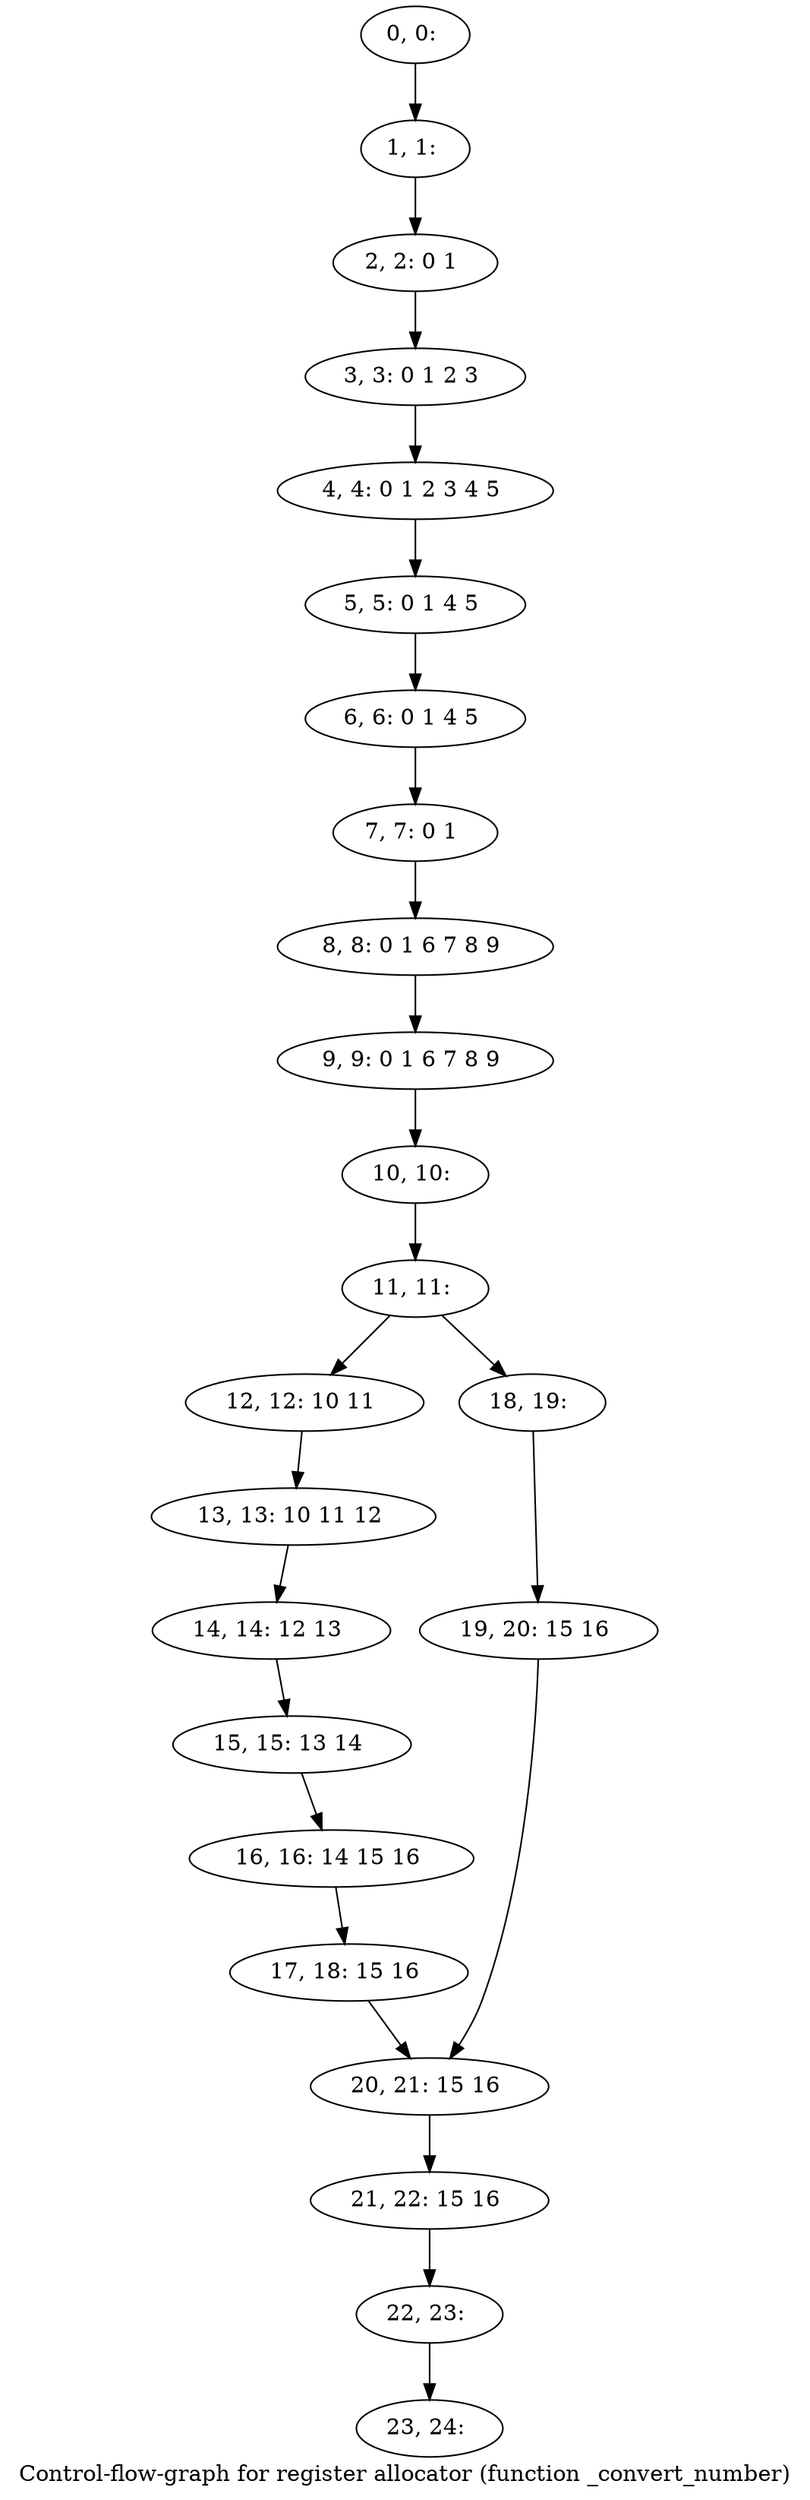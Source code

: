 digraph G {
graph [label="Control-flow-graph for register allocator (function _convert_number)"]
0[label="0, 0: "];
1[label="1, 1: "];
2[label="2, 2: 0 1 "];
3[label="3, 3: 0 1 2 3 "];
4[label="4, 4: 0 1 2 3 4 5 "];
5[label="5, 5: 0 1 4 5 "];
6[label="6, 6: 0 1 4 5 "];
7[label="7, 7: 0 1 "];
8[label="8, 8: 0 1 6 7 8 9 "];
9[label="9, 9: 0 1 6 7 8 9 "];
10[label="10, 10: "];
11[label="11, 11: "];
12[label="12, 12: 10 11 "];
13[label="13, 13: 10 11 12 "];
14[label="14, 14: 12 13 "];
15[label="15, 15: 13 14 "];
16[label="16, 16: 14 15 16 "];
17[label="17, 18: 15 16 "];
18[label="18, 19: "];
19[label="19, 20: 15 16 "];
20[label="20, 21: 15 16 "];
21[label="21, 22: 15 16 "];
22[label="22, 23: "];
23[label="23, 24: "];
0->1 ;
1->2 ;
2->3 ;
3->4 ;
4->5 ;
5->6 ;
6->7 ;
7->8 ;
8->9 ;
9->10 ;
10->11 ;
11->12 ;
11->18 ;
12->13 ;
13->14 ;
14->15 ;
15->16 ;
16->17 ;
17->20 ;
18->19 ;
19->20 ;
20->21 ;
21->22 ;
22->23 ;
}
